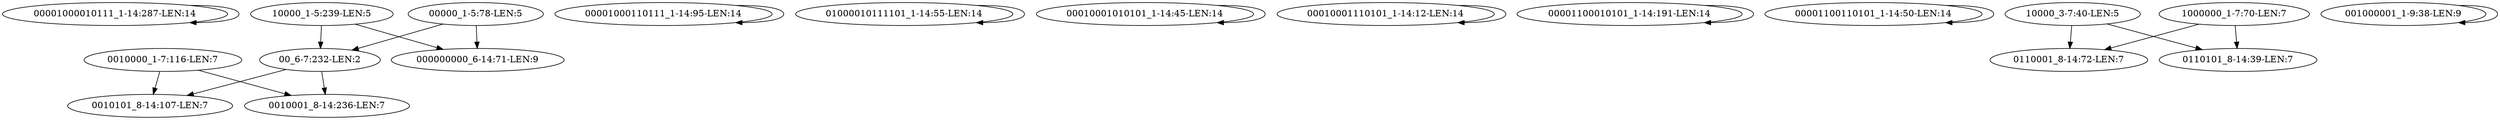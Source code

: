 digraph G {
    "00001000010111_1-14:287-LEN:14" -> "00001000010111_1-14:287-LEN:14";
    "10000_1-5:239-LEN:5" -> "00_6-7:232-LEN:2";
    "10000_1-5:239-LEN:5" -> "000000000_6-14:71-LEN:9";
    "0010000_1-7:116-LEN:7" -> "0010101_8-14:107-LEN:7";
    "0010000_1-7:116-LEN:7" -> "0010001_8-14:236-LEN:7";
    "00001000110111_1-14:95-LEN:14" -> "00001000110111_1-14:95-LEN:14";
    "00000_1-5:78-LEN:5" -> "00_6-7:232-LEN:2";
    "00000_1-5:78-LEN:5" -> "000000000_6-14:71-LEN:9";
    "01000010111101_1-14:55-LEN:14" -> "01000010111101_1-14:55-LEN:14";
    "00010001010101_1-14:45-LEN:14" -> "00010001010101_1-14:45-LEN:14";
    "00010001110101_1-14:12-LEN:14" -> "00010001110101_1-14:12-LEN:14";
    "00001100010101_1-14:191-LEN:14" -> "00001100010101_1-14:191-LEN:14";
    "00001100110101_1-14:50-LEN:14" -> "00001100110101_1-14:50-LEN:14";
    "10000_3-7:40-LEN:5" -> "0110001_8-14:72-LEN:7";
    "10000_3-7:40-LEN:5" -> "0110101_8-14:39-LEN:7";
    "00_6-7:232-LEN:2" -> "0010101_8-14:107-LEN:7";
    "00_6-7:232-LEN:2" -> "0010001_8-14:236-LEN:7";
    "001000001_1-9:38-LEN:9" -> "001000001_1-9:38-LEN:9";
    "1000000_1-7:70-LEN:7" -> "0110001_8-14:72-LEN:7";
    "1000000_1-7:70-LEN:7" -> "0110101_8-14:39-LEN:7";
}
